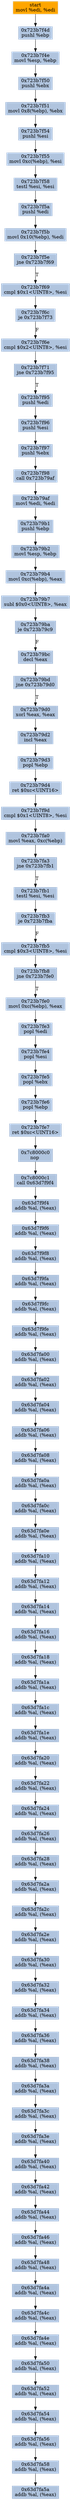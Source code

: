 digraph G {
node[shape=rectangle,style=filled,fillcolor=lightsteelblue,color=lightsteelblue]
bgcolor="transparent"
a0x723b7f4bmovl_edi_edi[label="start\nmovl %edi, %edi",color="lightgrey",fillcolor="orange"];
a0x723b7f4dpushl_ebp[label="0x723b7f4d\npushl %ebp"];
a0x723b7f4emovl_esp_ebp[label="0x723b7f4e\nmovl %esp, %ebp"];
a0x723b7f50pushl_ebx[label="0x723b7f50\npushl %ebx"];
a0x723b7f51movl_0x8ebp__ebx[label="0x723b7f51\nmovl 0x8(%ebp), %ebx"];
a0x723b7f54pushl_esi[label="0x723b7f54\npushl %esi"];
a0x723b7f55movl_0xcebp__esi[label="0x723b7f55\nmovl 0xc(%ebp), %esi"];
a0x723b7f58testl_esi_esi[label="0x723b7f58\ntestl %esi, %esi"];
a0x723b7f5apushl_edi[label="0x723b7f5a\npushl %edi"];
a0x723b7f5bmovl_0x10ebp__edi[label="0x723b7f5b\nmovl 0x10(%ebp), %edi"];
a0x723b7f5ejne_0x723b7f69[label="0x723b7f5e\njne 0x723b7f69"];
a0x723b7f69cmpl_0x1UINT8_esi[label="0x723b7f69\ncmpl $0x1<UINT8>, %esi"];
a0x723b7f6cje_0x723b7f73[label="0x723b7f6c\nje 0x723b7f73"];
a0x723b7f6ecmpl_0x2UINT8_esi[label="0x723b7f6e\ncmpl $0x2<UINT8>, %esi"];
a0x723b7f71jne_0x723b7f95[label="0x723b7f71\njne 0x723b7f95"];
a0x723b7f95pushl_edi[label="0x723b7f95\npushl %edi"];
a0x723b7f96pushl_esi[label="0x723b7f96\npushl %esi"];
a0x723b7f97pushl_ebx[label="0x723b7f97\npushl %ebx"];
a0x723b7f98call_0x723b79af[label="0x723b7f98\ncall 0x723b79af"];
a0x723b79afmovl_edi_edi[label="0x723b79af\nmovl %edi, %edi"];
a0x723b79b1pushl_ebp[label="0x723b79b1\npushl %ebp"];
a0x723b79b2movl_esp_ebp[label="0x723b79b2\nmovl %esp, %ebp"];
a0x723b79b4movl_0xcebp__eax[label="0x723b79b4\nmovl 0xc(%ebp), %eax"];
a0x723b79b7subl_0x0UINT8_eax[label="0x723b79b7\nsubl $0x0<UINT8>, %eax"];
a0x723b79baje_0x723b79c9[label="0x723b79ba\nje 0x723b79c9"];
a0x723b79bcdecl_eax[label="0x723b79bc\ndecl %eax"];
a0x723b79bdjne_0x723b79d0[label="0x723b79bd\njne 0x723b79d0"];
a0x723b79d0xorl_eax_eax[label="0x723b79d0\nxorl %eax, %eax"];
a0x723b79d2incl_eax[label="0x723b79d2\nincl %eax"];
a0x723b79d3popl_ebp[label="0x723b79d3\npopl %ebp"];
a0x723b79d4ret_0xcUINT16[label="0x723b79d4\nret $0xc<UINT16>"];
a0x723b7f9dcmpl_0x1UINT8_esi[label="0x723b7f9d\ncmpl $0x1<UINT8>, %esi"];
a0x723b7fa0movl_eax_0xcebp_[label="0x723b7fa0\nmovl %eax, 0xc(%ebp)"];
a0x723b7fa3jne_0x723b7fb1[label="0x723b7fa3\njne 0x723b7fb1"];
a0x723b7fb1testl_esi_esi[label="0x723b7fb1\ntestl %esi, %esi"];
a0x723b7fb3je_0x723b7fba[label="0x723b7fb3\nje 0x723b7fba"];
a0x723b7fb5cmpl_0x3UINT8_esi[label="0x723b7fb5\ncmpl $0x3<UINT8>, %esi"];
a0x723b7fb8jne_0x723b7fe0[label="0x723b7fb8\njne 0x723b7fe0"];
a0x723b7fe0movl_0xcebp__eax[label="0x723b7fe0\nmovl 0xc(%ebp), %eax"];
a0x723b7fe3popl_edi[label="0x723b7fe3\npopl %edi"];
a0x723b7fe4popl_esi[label="0x723b7fe4\npopl %esi"];
a0x723b7fe5popl_ebx[label="0x723b7fe5\npopl %ebx"];
a0x723b7fe6popl_ebp[label="0x723b7fe6\npopl %ebp"];
a0x723b7fe7ret_0xcUINT16[label="0x723b7fe7\nret $0xc<UINT16>"];
a0x7c8000c0nop_[label="0x7c8000c0\nnop "];
a0x7c8000c1call_0x63d7f9f4[label="0x7c8000c1\ncall 0x63d7f9f4"];
a0x63d7f9f4addb_al_eax_[label="0x63d7f9f4\naddb %al, (%eax)"];
a0x63d7f9f6addb_al_eax_[label="0x63d7f9f6\naddb %al, (%eax)"];
a0x63d7f9f8addb_al_eax_[label="0x63d7f9f8\naddb %al, (%eax)"];
a0x63d7f9faaddb_al_eax_[label="0x63d7f9fa\naddb %al, (%eax)"];
a0x63d7f9fcaddb_al_eax_[label="0x63d7f9fc\naddb %al, (%eax)"];
a0x63d7f9feaddb_al_eax_[label="0x63d7f9fe\naddb %al, (%eax)"];
a0x63d7fa00addb_al_eax_[label="0x63d7fa00\naddb %al, (%eax)"];
a0x63d7fa02addb_al_eax_[label="0x63d7fa02\naddb %al, (%eax)"];
a0x63d7fa04addb_al_eax_[label="0x63d7fa04\naddb %al, (%eax)"];
a0x63d7fa06addb_al_eax_[label="0x63d7fa06\naddb %al, (%eax)"];
a0x63d7fa08addb_al_eax_[label="0x63d7fa08\naddb %al, (%eax)"];
a0x63d7fa0aaddb_al_eax_[label="0x63d7fa0a\naddb %al, (%eax)"];
a0x63d7fa0caddb_al_eax_[label="0x63d7fa0c\naddb %al, (%eax)"];
a0x63d7fa0eaddb_al_eax_[label="0x63d7fa0e\naddb %al, (%eax)"];
a0x63d7fa10addb_al_eax_[label="0x63d7fa10\naddb %al, (%eax)"];
a0x63d7fa12addb_al_eax_[label="0x63d7fa12\naddb %al, (%eax)"];
a0x63d7fa14addb_al_eax_[label="0x63d7fa14\naddb %al, (%eax)"];
a0x63d7fa16addb_al_eax_[label="0x63d7fa16\naddb %al, (%eax)"];
a0x63d7fa18addb_al_eax_[label="0x63d7fa18\naddb %al, (%eax)"];
a0x63d7fa1aaddb_al_eax_[label="0x63d7fa1a\naddb %al, (%eax)"];
a0x63d7fa1caddb_al_eax_[label="0x63d7fa1c\naddb %al, (%eax)"];
a0x63d7fa1eaddb_al_eax_[label="0x63d7fa1e\naddb %al, (%eax)"];
a0x63d7fa20addb_al_eax_[label="0x63d7fa20\naddb %al, (%eax)"];
a0x63d7fa22addb_al_eax_[label="0x63d7fa22\naddb %al, (%eax)"];
a0x63d7fa24addb_al_eax_[label="0x63d7fa24\naddb %al, (%eax)"];
a0x63d7fa26addb_al_eax_[label="0x63d7fa26\naddb %al, (%eax)"];
a0x63d7fa28addb_al_eax_[label="0x63d7fa28\naddb %al, (%eax)"];
a0x63d7fa2aaddb_al_eax_[label="0x63d7fa2a\naddb %al, (%eax)"];
a0x63d7fa2caddb_al_eax_[label="0x63d7fa2c\naddb %al, (%eax)"];
a0x63d7fa2eaddb_al_eax_[label="0x63d7fa2e\naddb %al, (%eax)"];
a0x63d7fa30addb_al_eax_[label="0x63d7fa30\naddb %al, (%eax)"];
a0x63d7fa32addb_al_eax_[label="0x63d7fa32\naddb %al, (%eax)"];
a0x63d7fa34addb_al_eax_[label="0x63d7fa34\naddb %al, (%eax)"];
a0x63d7fa36addb_al_eax_[label="0x63d7fa36\naddb %al, (%eax)"];
a0x63d7fa38addb_al_eax_[label="0x63d7fa38\naddb %al, (%eax)"];
a0x63d7fa3aaddb_al_eax_[label="0x63d7fa3a\naddb %al, (%eax)"];
a0x63d7fa3caddb_al_eax_[label="0x63d7fa3c\naddb %al, (%eax)"];
a0x63d7fa3eaddb_al_eax_[label="0x63d7fa3e\naddb %al, (%eax)"];
a0x63d7fa40addb_al_eax_[label="0x63d7fa40\naddb %al, (%eax)"];
a0x63d7fa42addb_al_eax_[label="0x63d7fa42\naddb %al, (%eax)"];
a0x63d7fa44addb_al_eax_[label="0x63d7fa44\naddb %al, (%eax)"];
a0x63d7fa46addb_al_eax_[label="0x63d7fa46\naddb %al, (%eax)"];
a0x63d7fa48addb_al_eax_[label="0x63d7fa48\naddb %al, (%eax)"];
a0x63d7fa4aaddb_al_eax_[label="0x63d7fa4a\naddb %al, (%eax)"];
a0x63d7fa4caddb_al_eax_[label="0x63d7fa4c\naddb %al, (%eax)"];
a0x63d7fa4eaddb_al_eax_[label="0x63d7fa4e\naddb %al, (%eax)"];
a0x63d7fa50addb_al_eax_[label="0x63d7fa50\naddb %al, (%eax)"];
a0x63d7fa52addb_al_eax_[label="0x63d7fa52\naddb %al, (%eax)"];
a0x63d7fa54addb_al_eax_[label="0x63d7fa54\naddb %al, (%eax)"];
a0x63d7fa56addb_al_eax_[label="0x63d7fa56\naddb %al, (%eax)"];
a0x63d7fa58addb_al_eax_[label="0x63d7fa58\naddb %al, (%eax)"];
a0x63d7fa5aaddb_al_eax_[label="0x63d7fa5a\naddb %al, (%eax)"];
a0x723b7f4bmovl_edi_edi -> a0x723b7f4dpushl_ebp [color="#000000"];
a0x723b7f4dpushl_ebp -> a0x723b7f4emovl_esp_ebp [color="#000000"];
a0x723b7f4emovl_esp_ebp -> a0x723b7f50pushl_ebx [color="#000000"];
a0x723b7f50pushl_ebx -> a0x723b7f51movl_0x8ebp__ebx [color="#000000"];
a0x723b7f51movl_0x8ebp__ebx -> a0x723b7f54pushl_esi [color="#000000"];
a0x723b7f54pushl_esi -> a0x723b7f55movl_0xcebp__esi [color="#000000"];
a0x723b7f55movl_0xcebp__esi -> a0x723b7f58testl_esi_esi [color="#000000"];
a0x723b7f58testl_esi_esi -> a0x723b7f5apushl_edi [color="#000000"];
a0x723b7f5apushl_edi -> a0x723b7f5bmovl_0x10ebp__edi [color="#000000"];
a0x723b7f5bmovl_0x10ebp__edi -> a0x723b7f5ejne_0x723b7f69 [color="#000000"];
a0x723b7f5ejne_0x723b7f69 -> a0x723b7f69cmpl_0x1UINT8_esi [color="#000000",label="T"];
a0x723b7f69cmpl_0x1UINT8_esi -> a0x723b7f6cje_0x723b7f73 [color="#000000"];
a0x723b7f6cje_0x723b7f73 -> a0x723b7f6ecmpl_0x2UINT8_esi [color="#000000",label="F"];
a0x723b7f6ecmpl_0x2UINT8_esi -> a0x723b7f71jne_0x723b7f95 [color="#000000"];
a0x723b7f71jne_0x723b7f95 -> a0x723b7f95pushl_edi [color="#000000",label="T"];
a0x723b7f95pushl_edi -> a0x723b7f96pushl_esi [color="#000000"];
a0x723b7f96pushl_esi -> a0x723b7f97pushl_ebx [color="#000000"];
a0x723b7f97pushl_ebx -> a0x723b7f98call_0x723b79af [color="#000000"];
a0x723b7f98call_0x723b79af -> a0x723b79afmovl_edi_edi [color="#000000"];
a0x723b79afmovl_edi_edi -> a0x723b79b1pushl_ebp [color="#000000"];
a0x723b79b1pushl_ebp -> a0x723b79b2movl_esp_ebp [color="#000000"];
a0x723b79b2movl_esp_ebp -> a0x723b79b4movl_0xcebp__eax [color="#000000"];
a0x723b79b4movl_0xcebp__eax -> a0x723b79b7subl_0x0UINT8_eax [color="#000000"];
a0x723b79b7subl_0x0UINT8_eax -> a0x723b79baje_0x723b79c9 [color="#000000"];
a0x723b79baje_0x723b79c9 -> a0x723b79bcdecl_eax [color="#000000",label="F"];
a0x723b79bcdecl_eax -> a0x723b79bdjne_0x723b79d0 [color="#000000"];
a0x723b79bdjne_0x723b79d0 -> a0x723b79d0xorl_eax_eax [color="#000000",label="T"];
a0x723b79d0xorl_eax_eax -> a0x723b79d2incl_eax [color="#000000"];
a0x723b79d2incl_eax -> a0x723b79d3popl_ebp [color="#000000"];
a0x723b79d3popl_ebp -> a0x723b79d4ret_0xcUINT16 [color="#000000"];
a0x723b79d4ret_0xcUINT16 -> a0x723b7f9dcmpl_0x1UINT8_esi [color="#000000"];
a0x723b7f9dcmpl_0x1UINT8_esi -> a0x723b7fa0movl_eax_0xcebp_ [color="#000000"];
a0x723b7fa0movl_eax_0xcebp_ -> a0x723b7fa3jne_0x723b7fb1 [color="#000000"];
a0x723b7fa3jne_0x723b7fb1 -> a0x723b7fb1testl_esi_esi [color="#000000",label="T"];
a0x723b7fb1testl_esi_esi -> a0x723b7fb3je_0x723b7fba [color="#000000"];
a0x723b7fb3je_0x723b7fba -> a0x723b7fb5cmpl_0x3UINT8_esi [color="#000000",label="F"];
a0x723b7fb5cmpl_0x3UINT8_esi -> a0x723b7fb8jne_0x723b7fe0 [color="#000000"];
a0x723b7fb8jne_0x723b7fe0 -> a0x723b7fe0movl_0xcebp__eax [color="#000000",label="T"];
a0x723b7fe0movl_0xcebp__eax -> a0x723b7fe3popl_edi [color="#000000"];
a0x723b7fe3popl_edi -> a0x723b7fe4popl_esi [color="#000000"];
a0x723b7fe4popl_esi -> a0x723b7fe5popl_ebx [color="#000000"];
a0x723b7fe5popl_ebx -> a0x723b7fe6popl_ebp [color="#000000"];
a0x723b7fe6popl_ebp -> a0x723b7fe7ret_0xcUINT16 [color="#000000"];
a0x723b7fe7ret_0xcUINT16 -> a0x7c8000c0nop_ [color="#000000"];
a0x7c8000c0nop_ -> a0x7c8000c1call_0x63d7f9f4 [color="#000000"];
a0x7c8000c1call_0x63d7f9f4 -> a0x63d7f9f4addb_al_eax_ [color="#000000"];
a0x63d7f9f4addb_al_eax_ -> a0x63d7f9f6addb_al_eax_ [color="#000000"];
a0x63d7f9f6addb_al_eax_ -> a0x63d7f9f8addb_al_eax_ [color="#000000"];
a0x63d7f9f8addb_al_eax_ -> a0x63d7f9faaddb_al_eax_ [color="#000000"];
a0x63d7f9faaddb_al_eax_ -> a0x63d7f9fcaddb_al_eax_ [color="#000000"];
a0x63d7f9fcaddb_al_eax_ -> a0x63d7f9feaddb_al_eax_ [color="#000000"];
a0x63d7f9feaddb_al_eax_ -> a0x63d7fa00addb_al_eax_ [color="#000000"];
a0x63d7fa00addb_al_eax_ -> a0x63d7fa02addb_al_eax_ [color="#000000"];
a0x63d7fa02addb_al_eax_ -> a0x63d7fa04addb_al_eax_ [color="#000000"];
a0x63d7fa04addb_al_eax_ -> a0x63d7fa06addb_al_eax_ [color="#000000"];
a0x63d7fa06addb_al_eax_ -> a0x63d7fa08addb_al_eax_ [color="#000000"];
a0x63d7fa08addb_al_eax_ -> a0x63d7fa0aaddb_al_eax_ [color="#000000"];
a0x63d7fa0aaddb_al_eax_ -> a0x63d7fa0caddb_al_eax_ [color="#000000"];
a0x63d7fa0caddb_al_eax_ -> a0x63d7fa0eaddb_al_eax_ [color="#000000"];
a0x63d7fa0eaddb_al_eax_ -> a0x63d7fa10addb_al_eax_ [color="#000000"];
a0x63d7fa10addb_al_eax_ -> a0x63d7fa12addb_al_eax_ [color="#000000"];
a0x63d7fa12addb_al_eax_ -> a0x63d7fa14addb_al_eax_ [color="#000000"];
a0x63d7fa14addb_al_eax_ -> a0x63d7fa16addb_al_eax_ [color="#000000"];
a0x63d7fa16addb_al_eax_ -> a0x63d7fa18addb_al_eax_ [color="#000000"];
a0x63d7fa18addb_al_eax_ -> a0x63d7fa1aaddb_al_eax_ [color="#000000"];
a0x63d7fa1aaddb_al_eax_ -> a0x63d7fa1caddb_al_eax_ [color="#000000"];
a0x63d7fa1caddb_al_eax_ -> a0x63d7fa1eaddb_al_eax_ [color="#000000"];
a0x63d7fa1eaddb_al_eax_ -> a0x63d7fa20addb_al_eax_ [color="#000000"];
a0x63d7fa20addb_al_eax_ -> a0x63d7fa22addb_al_eax_ [color="#000000"];
a0x63d7fa22addb_al_eax_ -> a0x63d7fa24addb_al_eax_ [color="#000000"];
a0x63d7fa24addb_al_eax_ -> a0x63d7fa26addb_al_eax_ [color="#000000"];
a0x63d7fa26addb_al_eax_ -> a0x63d7fa28addb_al_eax_ [color="#000000"];
a0x63d7fa28addb_al_eax_ -> a0x63d7fa2aaddb_al_eax_ [color="#000000"];
a0x63d7fa2aaddb_al_eax_ -> a0x63d7fa2caddb_al_eax_ [color="#000000"];
a0x63d7fa2caddb_al_eax_ -> a0x63d7fa2eaddb_al_eax_ [color="#000000"];
a0x63d7fa2eaddb_al_eax_ -> a0x63d7fa30addb_al_eax_ [color="#000000"];
a0x63d7fa30addb_al_eax_ -> a0x63d7fa32addb_al_eax_ [color="#000000"];
a0x63d7fa32addb_al_eax_ -> a0x63d7fa34addb_al_eax_ [color="#000000"];
a0x63d7fa34addb_al_eax_ -> a0x63d7fa36addb_al_eax_ [color="#000000"];
a0x63d7fa36addb_al_eax_ -> a0x63d7fa38addb_al_eax_ [color="#000000"];
a0x63d7fa38addb_al_eax_ -> a0x63d7fa3aaddb_al_eax_ [color="#000000"];
a0x63d7fa3aaddb_al_eax_ -> a0x63d7fa3caddb_al_eax_ [color="#000000"];
a0x63d7fa3caddb_al_eax_ -> a0x63d7fa3eaddb_al_eax_ [color="#000000"];
a0x63d7fa3eaddb_al_eax_ -> a0x63d7fa40addb_al_eax_ [color="#000000"];
a0x63d7fa40addb_al_eax_ -> a0x63d7fa42addb_al_eax_ [color="#000000"];
a0x63d7fa42addb_al_eax_ -> a0x63d7fa44addb_al_eax_ [color="#000000"];
a0x63d7fa44addb_al_eax_ -> a0x63d7fa46addb_al_eax_ [color="#000000"];
a0x63d7fa46addb_al_eax_ -> a0x63d7fa48addb_al_eax_ [color="#000000"];
a0x63d7fa48addb_al_eax_ -> a0x63d7fa4aaddb_al_eax_ [color="#000000"];
a0x63d7fa4aaddb_al_eax_ -> a0x63d7fa4caddb_al_eax_ [color="#000000"];
a0x63d7fa4caddb_al_eax_ -> a0x63d7fa4eaddb_al_eax_ [color="#000000"];
a0x63d7fa4eaddb_al_eax_ -> a0x63d7fa50addb_al_eax_ [color="#000000"];
a0x63d7fa50addb_al_eax_ -> a0x63d7fa52addb_al_eax_ [color="#000000"];
a0x63d7fa52addb_al_eax_ -> a0x63d7fa54addb_al_eax_ [color="#000000"];
a0x63d7fa54addb_al_eax_ -> a0x63d7fa56addb_al_eax_ [color="#000000"];
a0x63d7fa56addb_al_eax_ -> a0x63d7fa58addb_al_eax_ [color="#000000"];
a0x63d7fa58addb_al_eax_ -> a0x63d7fa5aaddb_al_eax_ [color="#000000"];
}
